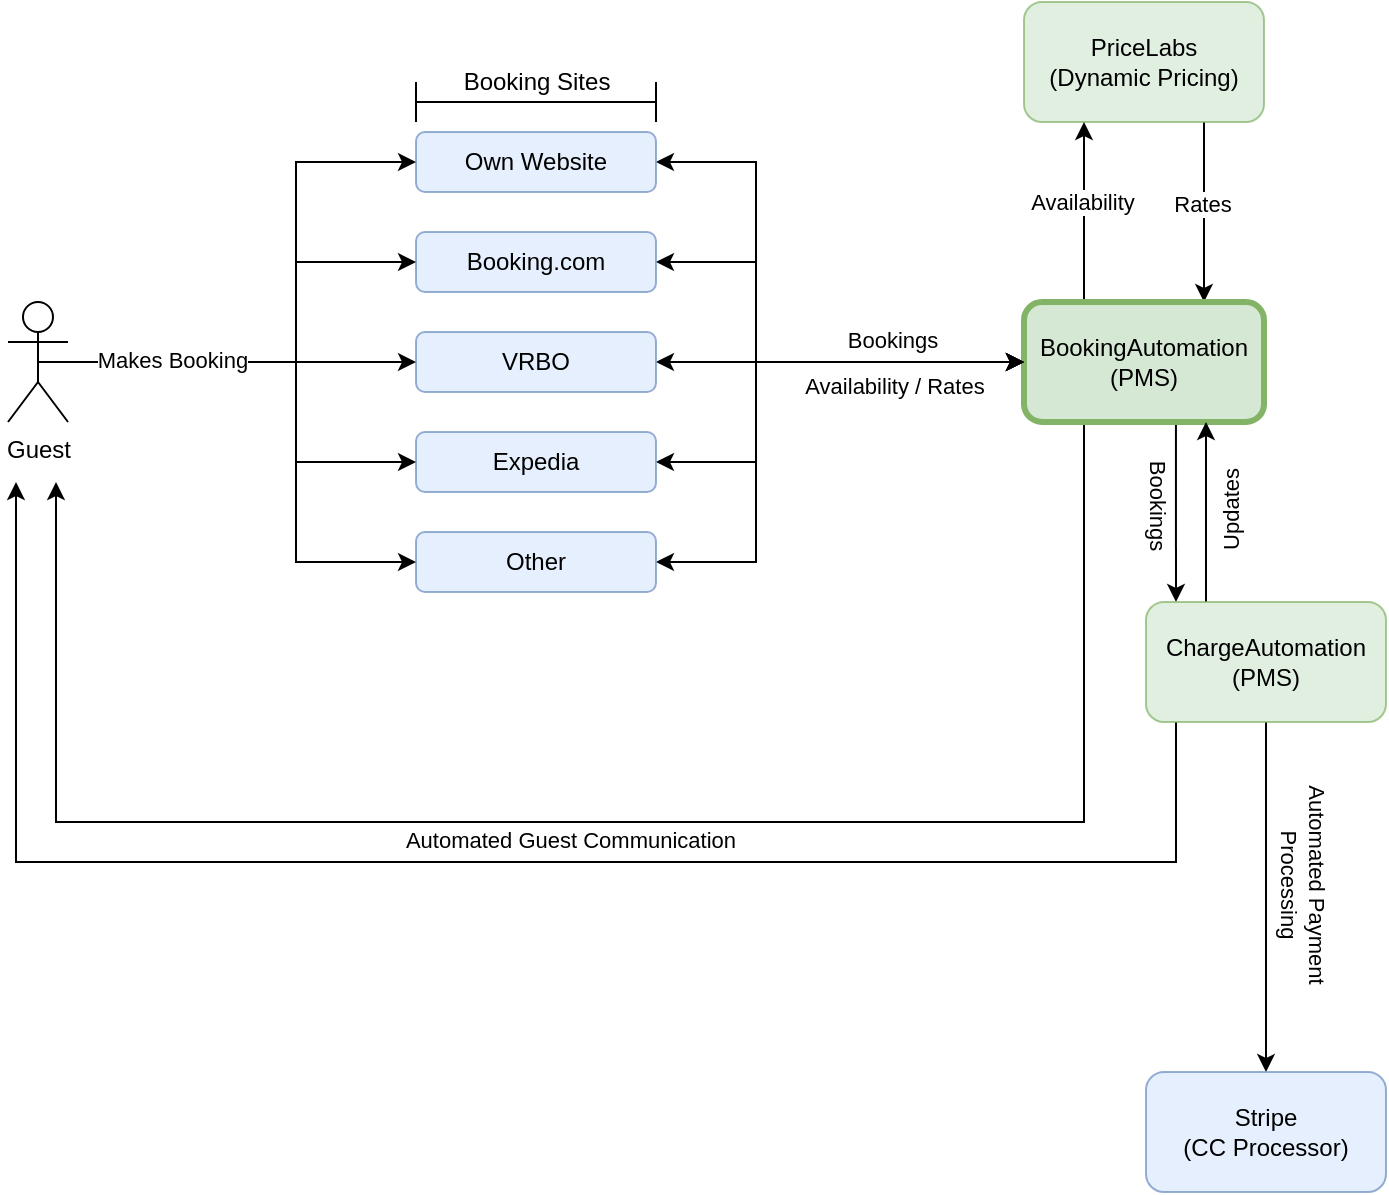 <mxfile version="18.0.4" type="github">
  <diagram id="VY14Kp2bZg2UIhSIN0tL" name="Page-1">
    <mxGraphModel dx="946" dy="621" grid="1" gridSize="10" guides="1" tooltips="1" connect="1" arrows="1" fold="1" page="1" pageScale="1" pageWidth="827" pageHeight="1169" math="0" shadow="0">
      <root>
        <mxCell id="0" />
        <mxCell id="1" parent="0" />
        <mxCell id="a-HRDvgDwT7PZsZXaRJc-5" style="edgeStyle=orthogonalEdgeStyle;rounded=0;orthogonalLoop=1;jettySize=auto;html=1;exitX=0.75;exitY=1;exitDx=0;exitDy=0;entryX=0.75;entryY=0;entryDx=0;entryDy=0;" edge="1" parent="1" source="a-HRDvgDwT7PZsZXaRJc-1" target="a-HRDvgDwT7PZsZXaRJc-2">
          <mxGeometry relative="1" as="geometry" />
        </mxCell>
        <mxCell id="a-HRDvgDwT7PZsZXaRJc-7" value="Rates" style="edgeLabel;html=1;align=center;verticalAlign=middle;resizable=0;points=[];" vertex="1" connectable="0" parent="a-HRDvgDwT7PZsZXaRJc-5">
          <mxGeometry x="0.011" y="-1" relative="1" as="geometry">
            <mxPoint y="-5" as="offset" />
          </mxGeometry>
        </mxCell>
        <mxCell id="a-HRDvgDwT7PZsZXaRJc-1" value="PriceLabs&lt;br&gt;(Dynamic Pricing)" style="rounded=1;whiteSpace=wrap;html=1;fillColor=#d5e8d4;strokeColor=#82b366;opacity=70;" vertex="1" parent="1">
          <mxGeometry x="554" y="80" width="120" height="60" as="geometry" />
        </mxCell>
        <mxCell id="a-HRDvgDwT7PZsZXaRJc-4" style="edgeStyle=orthogonalEdgeStyle;rounded=0;orthogonalLoop=1;jettySize=auto;html=1;exitX=0.25;exitY=0;exitDx=0;exitDy=0;entryX=0.25;entryY=1;entryDx=0;entryDy=0;" edge="1" parent="1" source="a-HRDvgDwT7PZsZXaRJc-2" target="a-HRDvgDwT7PZsZXaRJc-1">
          <mxGeometry relative="1" as="geometry" />
        </mxCell>
        <mxCell id="a-HRDvgDwT7PZsZXaRJc-6" value="Availability" style="edgeLabel;html=1;align=center;verticalAlign=middle;resizable=0;points=[];" vertex="1" connectable="0" parent="a-HRDvgDwT7PZsZXaRJc-4">
          <mxGeometry x="0.033" y="1" relative="1" as="geometry">
            <mxPoint y="-4" as="offset" />
          </mxGeometry>
        </mxCell>
        <mxCell id="a-HRDvgDwT7PZsZXaRJc-38" style="edgeStyle=orthogonalEdgeStyle;rounded=0;orthogonalLoop=1;jettySize=auto;html=1;exitX=0;exitY=0.5;exitDx=0;exitDy=0;entryX=1;entryY=0.5;entryDx=0;entryDy=0;startArrow=classic;startFill=1;" edge="1" parent="1" source="a-HRDvgDwT7PZsZXaRJc-2" target="a-HRDvgDwT7PZsZXaRJc-11">
          <mxGeometry relative="1" as="geometry" />
        </mxCell>
        <mxCell id="a-HRDvgDwT7PZsZXaRJc-44" style="edgeStyle=orthogonalEdgeStyle;rounded=0;orthogonalLoop=1;jettySize=auto;html=1;exitX=0.25;exitY=1;exitDx=0;exitDy=0;startArrow=none;startFill=0;" edge="1" parent="1" source="a-HRDvgDwT7PZsZXaRJc-2">
          <mxGeometry relative="1" as="geometry">
            <mxPoint x="70" y="320" as="targetPoint" />
            <Array as="points">
              <mxPoint x="584" y="490" />
              <mxPoint x="70" y="490" />
              <mxPoint x="70" y="320" />
            </Array>
          </mxGeometry>
        </mxCell>
        <mxCell id="a-HRDvgDwT7PZsZXaRJc-45" style="edgeStyle=orthogonalEdgeStyle;rounded=0;orthogonalLoop=1;jettySize=auto;html=1;exitX=0.633;exitY=0.983;exitDx=0;exitDy=0;startArrow=none;startFill=0;exitPerimeter=0;entryX=0.125;entryY=0;entryDx=0;entryDy=0;entryPerimeter=0;" edge="1" parent="1" source="a-HRDvgDwT7PZsZXaRJc-2" target="a-HRDvgDwT7PZsZXaRJc-3">
          <mxGeometry relative="1" as="geometry">
            <mxPoint x="630" y="390" as="targetPoint" />
          </mxGeometry>
        </mxCell>
        <mxCell id="a-HRDvgDwT7PZsZXaRJc-46" value="Bookings" style="edgeLabel;html=1;align=center;verticalAlign=middle;resizable=0;points=[];rotation=90;" vertex="1" connectable="0" parent="a-HRDvgDwT7PZsZXaRJc-45">
          <mxGeometry x="-0.143" y="1" relative="1" as="geometry">
            <mxPoint x="-10" y="3" as="offset" />
          </mxGeometry>
        </mxCell>
        <mxCell id="a-HRDvgDwT7PZsZXaRJc-2" value="BookingAutomation&lt;br&gt;(PMS)" style="rounded=1;whiteSpace=wrap;html=1;fillColor=#d5e8d4;strokeColor=#82b366;strokeWidth=3;" vertex="1" parent="1">
          <mxGeometry x="554" y="230" width="120" height="60" as="geometry" />
        </mxCell>
        <mxCell id="a-HRDvgDwT7PZsZXaRJc-39" style="edgeStyle=orthogonalEdgeStyle;rounded=0;orthogonalLoop=1;jettySize=auto;html=1;exitX=0.125;exitY=1;exitDx=0;exitDy=0;startArrow=none;startFill=0;exitPerimeter=0;" edge="1" parent="1" source="a-HRDvgDwT7PZsZXaRJc-3">
          <mxGeometry relative="1" as="geometry">
            <mxPoint x="50" y="320" as="targetPoint" />
            <Array as="points">
              <mxPoint x="630" y="510" />
              <mxPoint x="50" y="510" />
            </Array>
          </mxGeometry>
        </mxCell>
        <mxCell id="a-HRDvgDwT7PZsZXaRJc-40" value="Automated Guest Communication" style="edgeLabel;html=1;align=center;verticalAlign=middle;resizable=0;points=[];" vertex="1" connectable="0" parent="a-HRDvgDwT7PZsZXaRJc-39">
          <mxGeometry x="-0.111" y="1" relative="1" as="geometry">
            <mxPoint y="-12" as="offset" />
          </mxGeometry>
        </mxCell>
        <mxCell id="a-HRDvgDwT7PZsZXaRJc-42" style="edgeStyle=orthogonalEdgeStyle;rounded=0;orthogonalLoop=1;jettySize=auto;html=1;exitX=0.5;exitY=1;exitDx=0;exitDy=0;entryX=0.5;entryY=0;entryDx=0;entryDy=0;startArrow=none;startFill=0;" edge="1" parent="1" source="a-HRDvgDwT7PZsZXaRJc-3" target="a-HRDvgDwT7PZsZXaRJc-41">
          <mxGeometry relative="1" as="geometry" />
        </mxCell>
        <mxCell id="a-HRDvgDwT7PZsZXaRJc-43" value="Automated Payment&lt;br&gt;Processing" style="edgeLabel;html=1;align=center;verticalAlign=middle;resizable=0;points=[];rotation=90;" vertex="1" connectable="0" parent="a-HRDvgDwT7PZsZXaRJc-42">
          <mxGeometry x="0.035" y="2" relative="1" as="geometry">
            <mxPoint x="17" y="-10" as="offset" />
          </mxGeometry>
        </mxCell>
        <mxCell id="a-HRDvgDwT7PZsZXaRJc-47" style="edgeStyle=orthogonalEdgeStyle;rounded=0;orthogonalLoop=1;jettySize=auto;html=1;exitX=0.25;exitY=0;exitDx=0;exitDy=0;startArrow=none;startFill=0;" edge="1" parent="1" source="a-HRDvgDwT7PZsZXaRJc-3">
          <mxGeometry relative="1" as="geometry">
            <mxPoint x="645" y="290" as="targetPoint" />
          </mxGeometry>
        </mxCell>
        <mxCell id="a-HRDvgDwT7PZsZXaRJc-3" value="ChargeAutomation&lt;br&gt;(PMS)" style="rounded=1;whiteSpace=wrap;html=1;fillColor=#d5e8d4;strokeColor=#82b366;opacity=70;" vertex="1" parent="1">
          <mxGeometry x="615" y="380" width="120" height="60" as="geometry" />
        </mxCell>
        <mxCell id="a-HRDvgDwT7PZsZXaRJc-33" style="edgeStyle=orthogonalEdgeStyle;rounded=0;orthogonalLoop=1;jettySize=auto;html=1;exitX=1;exitY=0.5;exitDx=0;exitDy=0;entryX=0;entryY=0.5;entryDx=0;entryDy=0;startArrow=classic;startFill=1;" edge="1" parent="1" source="a-HRDvgDwT7PZsZXaRJc-10" target="a-HRDvgDwT7PZsZXaRJc-2">
          <mxGeometry relative="1" as="geometry">
            <Array as="points">
              <mxPoint x="420" y="210" />
              <mxPoint x="420" y="260" />
            </Array>
          </mxGeometry>
        </mxCell>
        <mxCell id="a-HRDvgDwT7PZsZXaRJc-10" value="Booking.com" style="rounded=1;whiteSpace=wrap;html=1;opacity=70;fillColor=#dae8fc;strokeColor=#6c8ebf;" vertex="1" parent="1">
          <mxGeometry x="250" y="195" width="120" height="30" as="geometry" />
        </mxCell>
        <mxCell id="a-HRDvgDwT7PZsZXaRJc-32" style="edgeStyle=orthogonalEdgeStyle;rounded=0;orthogonalLoop=1;jettySize=auto;html=1;exitX=1;exitY=0.5;exitDx=0;exitDy=0;entryX=0;entryY=0.5;entryDx=0;entryDy=0;strokeColor=none;startArrow=classic;startFill=1;" edge="1" parent="1" source="a-HRDvgDwT7PZsZXaRJc-11" target="a-HRDvgDwT7PZsZXaRJc-2">
          <mxGeometry relative="1" as="geometry" />
        </mxCell>
        <mxCell id="a-HRDvgDwT7PZsZXaRJc-11" value="VRBO" style="rounded=1;whiteSpace=wrap;html=1;fillColor=#dae8fc;strokeColor=#6c8ebf;opacity=70;" vertex="1" parent="1">
          <mxGeometry x="250" y="245" width="120" height="30" as="geometry" />
        </mxCell>
        <mxCell id="a-HRDvgDwT7PZsZXaRJc-34" style="edgeStyle=orthogonalEdgeStyle;rounded=0;orthogonalLoop=1;jettySize=auto;html=1;exitX=1;exitY=0.5;exitDx=0;exitDy=0;entryX=0;entryY=0.5;entryDx=0;entryDy=0;startArrow=classic;startFill=1;" edge="1" parent="1" source="a-HRDvgDwT7PZsZXaRJc-12" target="a-HRDvgDwT7PZsZXaRJc-2">
          <mxGeometry relative="1" as="geometry">
            <Array as="points">
              <mxPoint x="420" y="160" />
              <mxPoint x="420" y="260" />
            </Array>
          </mxGeometry>
        </mxCell>
        <mxCell id="a-HRDvgDwT7PZsZXaRJc-12" value="Own Website" style="rounded=1;whiteSpace=wrap;html=1;fillColor=#dae8fc;strokeColor=#6c8ebf;opacity=70;strokeWidth=1;" vertex="1" parent="1">
          <mxGeometry x="250" y="145" width="120" height="30" as="geometry" />
        </mxCell>
        <mxCell id="a-HRDvgDwT7PZsZXaRJc-31" style="edgeStyle=orthogonalEdgeStyle;rounded=0;orthogonalLoop=1;jettySize=auto;html=1;exitX=1;exitY=0.5;exitDx=0;exitDy=0;entryX=0;entryY=0.5;entryDx=0;entryDy=0;startArrow=classic;startFill=1;" edge="1" parent="1" source="a-HRDvgDwT7PZsZXaRJc-13" target="a-HRDvgDwT7PZsZXaRJc-2">
          <mxGeometry relative="1" as="geometry">
            <Array as="points">
              <mxPoint x="420" y="310" />
              <mxPoint x="420" y="260" />
            </Array>
          </mxGeometry>
        </mxCell>
        <mxCell id="a-HRDvgDwT7PZsZXaRJc-13" value="Expedia" style="rounded=1;whiteSpace=wrap;html=1;fillColor=#dae8fc;strokeColor=#6c8ebf;opacity=70;" vertex="1" parent="1">
          <mxGeometry x="250" y="295" width="120" height="30" as="geometry" />
        </mxCell>
        <mxCell id="a-HRDvgDwT7PZsZXaRJc-30" style="edgeStyle=orthogonalEdgeStyle;rounded=0;orthogonalLoop=1;jettySize=auto;html=1;exitX=1;exitY=0.5;exitDx=0;exitDy=0;entryX=0;entryY=0.5;entryDx=0;entryDy=0;startArrow=classic;startFill=1;" edge="1" parent="1" source="a-HRDvgDwT7PZsZXaRJc-14" target="a-HRDvgDwT7PZsZXaRJc-2">
          <mxGeometry relative="1" as="geometry">
            <Array as="points">
              <mxPoint x="420" y="360" />
              <mxPoint x="420" y="260" />
            </Array>
          </mxGeometry>
        </mxCell>
        <mxCell id="a-HRDvgDwT7PZsZXaRJc-35" value="Bookings" style="edgeLabel;html=1;align=center;verticalAlign=middle;resizable=0;points=[];" vertex="1" connectable="0" parent="a-HRDvgDwT7PZsZXaRJc-30">
          <mxGeometry x="0.324" y="2" relative="1" as="geometry">
            <mxPoint x="30" y="-9" as="offset" />
          </mxGeometry>
        </mxCell>
        <mxCell id="a-HRDvgDwT7PZsZXaRJc-14" value="Other" style="rounded=1;whiteSpace=wrap;html=1;fillColor=#dae8fc;strokeColor=#6c8ebf;opacity=70;" vertex="1" parent="1">
          <mxGeometry x="250" y="345" width="120" height="30" as="geometry" />
        </mxCell>
        <mxCell id="a-HRDvgDwT7PZsZXaRJc-16" style="edgeStyle=orthogonalEdgeStyle;rounded=0;orthogonalLoop=1;jettySize=auto;html=1;exitX=0.5;exitY=0.5;exitDx=0;exitDy=0;exitPerimeter=0;entryX=0;entryY=0.5;entryDx=0;entryDy=0;" edge="1" parent="1" source="a-HRDvgDwT7PZsZXaRJc-15" target="a-HRDvgDwT7PZsZXaRJc-12">
          <mxGeometry relative="1" as="geometry">
            <Array as="points">
              <mxPoint x="190" y="260" />
              <mxPoint x="190" y="160" />
            </Array>
          </mxGeometry>
        </mxCell>
        <mxCell id="a-HRDvgDwT7PZsZXaRJc-17" style="edgeStyle=orthogonalEdgeStyle;rounded=0;orthogonalLoop=1;jettySize=auto;html=1;exitX=0.5;exitY=0.5;exitDx=0;exitDy=0;exitPerimeter=0;entryX=0;entryY=0.5;entryDx=0;entryDy=0;" edge="1" parent="1" source="a-HRDvgDwT7PZsZXaRJc-15" target="a-HRDvgDwT7PZsZXaRJc-10">
          <mxGeometry relative="1" as="geometry">
            <Array as="points">
              <mxPoint x="190" y="260" />
              <mxPoint x="190" y="210" />
            </Array>
          </mxGeometry>
        </mxCell>
        <mxCell id="a-HRDvgDwT7PZsZXaRJc-18" style="edgeStyle=orthogonalEdgeStyle;rounded=0;orthogonalLoop=1;jettySize=auto;html=1;exitX=0.5;exitY=0.5;exitDx=0;exitDy=0;exitPerimeter=0;entryX=0;entryY=0.5;entryDx=0;entryDy=0;" edge="1" parent="1" source="a-HRDvgDwT7PZsZXaRJc-15" target="a-HRDvgDwT7PZsZXaRJc-11">
          <mxGeometry relative="1" as="geometry" />
        </mxCell>
        <mxCell id="a-HRDvgDwT7PZsZXaRJc-19" style="edgeStyle=orthogonalEdgeStyle;rounded=0;orthogonalLoop=1;jettySize=auto;html=1;exitX=0.5;exitY=0.5;exitDx=0;exitDy=0;exitPerimeter=0;entryX=0;entryY=0.5;entryDx=0;entryDy=0;" edge="1" parent="1" source="a-HRDvgDwT7PZsZXaRJc-15" target="a-HRDvgDwT7PZsZXaRJc-13">
          <mxGeometry relative="1" as="geometry">
            <Array as="points">
              <mxPoint x="190" y="260" />
              <mxPoint x="190" y="310" />
            </Array>
          </mxGeometry>
        </mxCell>
        <mxCell id="a-HRDvgDwT7PZsZXaRJc-20" style="edgeStyle=orthogonalEdgeStyle;rounded=0;orthogonalLoop=1;jettySize=auto;html=1;exitX=0.5;exitY=0.5;exitDx=0;exitDy=0;exitPerimeter=0;entryX=0;entryY=0.5;entryDx=0;entryDy=0;" edge="1" parent="1" source="a-HRDvgDwT7PZsZXaRJc-15" target="a-HRDvgDwT7PZsZXaRJc-14">
          <mxGeometry relative="1" as="geometry">
            <Array as="points">
              <mxPoint x="190" y="260" />
              <mxPoint x="190" y="360" />
            </Array>
          </mxGeometry>
        </mxCell>
        <mxCell id="a-HRDvgDwT7PZsZXaRJc-29" value="Makes Booking" style="edgeLabel;html=1;align=center;verticalAlign=middle;resizable=0;points=[];" vertex="1" connectable="0" parent="a-HRDvgDwT7PZsZXaRJc-20">
          <mxGeometry x="-0.537" y="-2" relative="1" as="geometry">
            <mxPoint y="-3" as="offset" />
          </mxGeometry>
        </mxCell>
        <mxCell id="a-HRDvgDwT7PZsZXaRJc-15" value="Guest" style="shape=umlActor;verticalLabelPosition=bottom;verticalAlign=top;html=1;outlineConnect=0;" vertex="1" parent="1">
          <mxGeometry x="46" y="230" width="30" height="60" as="geometry" />
        </mxCell>
        <mxCell id="a-HRDvgDwT7PZsZXaRJc-21" value="" style="shape=crossbar;whiteSpace=wrap;html=1;rounded=1;fillColor=#dae8fc;strokeColor=default;" vertex="1" parent="1">
          <mxGeometry x="250" y="120" width="120" height="20" as="geometry" />
        </mxCell>
        <mxCell id="a-HRDvgDwT7PZsZXaRJc-22" value="Booking Sites" style="text;html=1;align=center;verticalAlign=middle;resizable=0;points=[];autosize=1;" vertex="1" parent="1">
          <mxGeometry x="265" y="110" width="90" height="20" as="geometry" />
        </mxCell>
        <mxCell id="a-HRDvgDwT7PZsZXaRJc-37" value="Availability / Rates" style="edgeLabel;html=1;align=center;verticalAlign=middle;resizable=0;points=[];" vertex="1" connectable="0" parent="1">
          <mxGeometry x="489" y="272" as="geometry" />
        </mxCell>
        <mxCell id="a-HRDvgDwT7PZsZXaRJc-41" value="Stripe&lt;br&gt;(CC Processor)" style="rounded=1;whiteSpace=wrap;html=1;fillColor=#dae8fc;strokeColor=#6c8ebf;opacity=70;" vertex="1" parent="1">
          <mxGeometry x="615" y="615" width="120" height="60" as="geometry" />
        </mxCell>
        <mxCell id="a-HRDvgDwT7PZsZXaRJc-48" value="Updates" style="edgeLabel;html=1;align=center;verticalAlign=middle;resizable=0;points=[];rotation=-90;" vertex="1" connectable="0" parent="1">
          <mxGeometry x="657.997" y="332.0" as="geometry">
            <mxPoint x="-2" y="-1.0" as="offset" />
          </mxGeometry>
        </mxCell>
      </root>
    </mxGraphModel>
  </diagram>
</mxfile>
